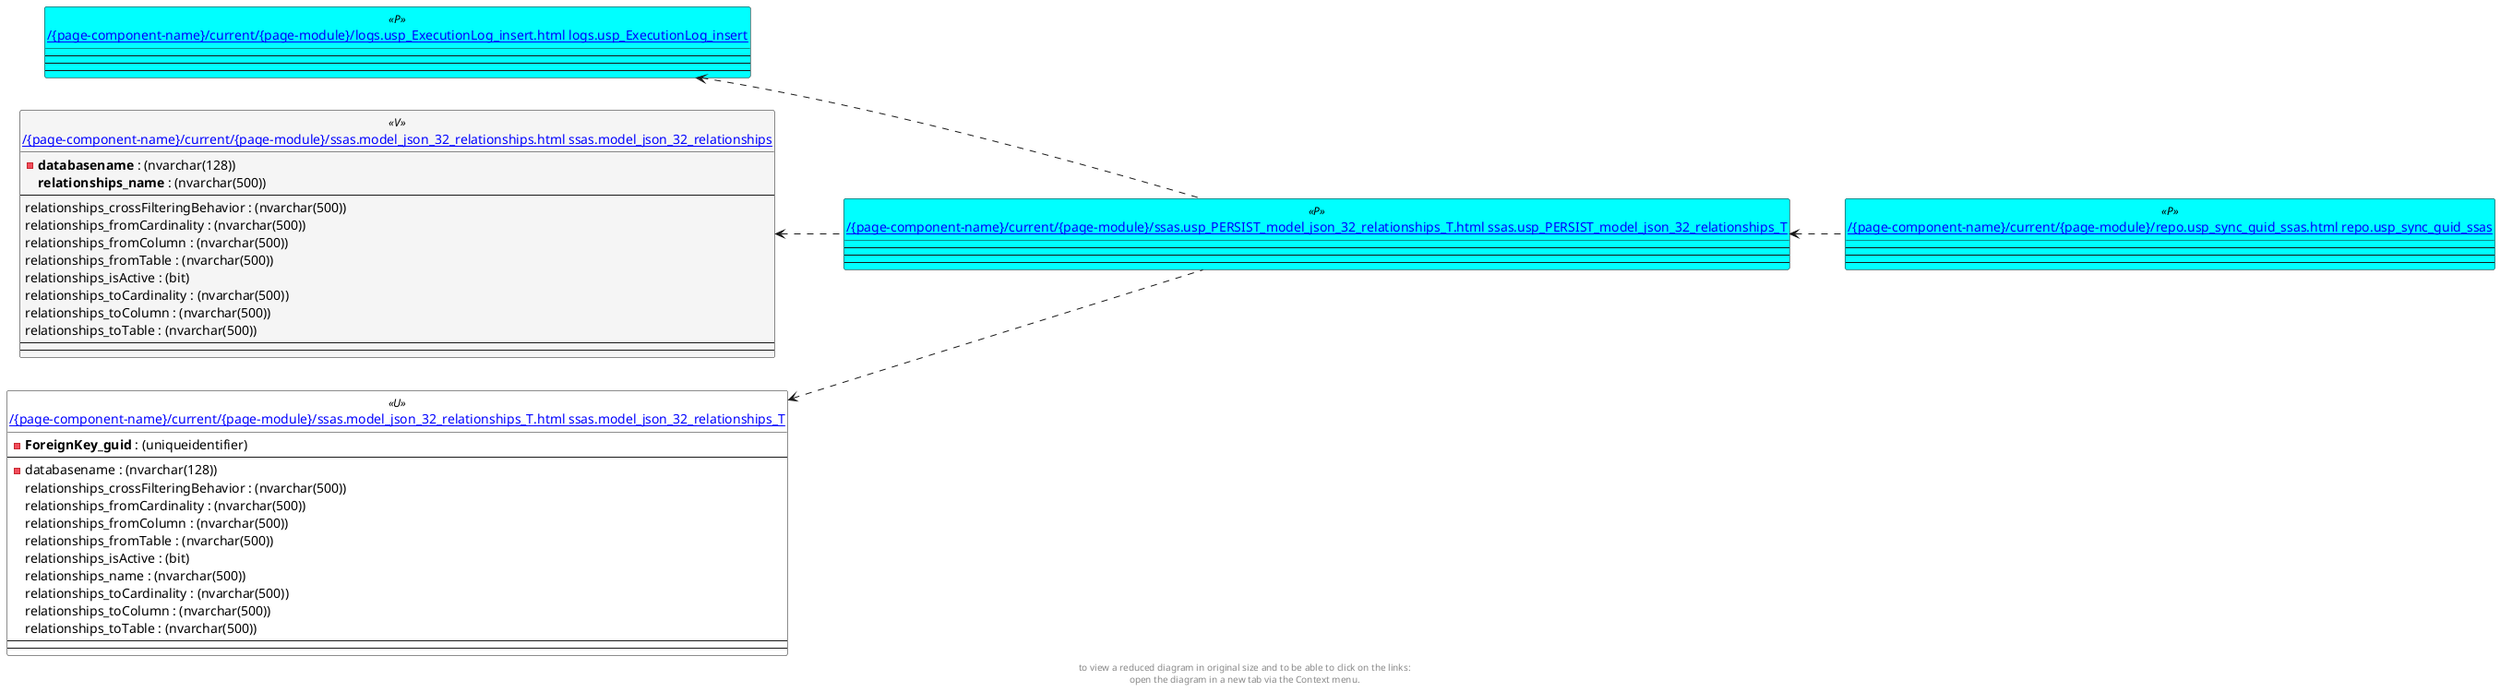 @startuml
left to right direction
'top to bottom direction
hide circle
'avoide "." issues:
set namespaceSeparator none


skinparam class {
  BackgroundColor White
  BackgroundColor<<FN>> Yellow
  BackgroundColor<<FS>> Yellow
  BackgroundColor<<FT>> LightGray
  BackgroundColor<<IF>> Yellow
  BackgroundColor<<IS>> Yellow
  BackgroundColor<<P>> Aqua
  BackgroundColor<<PC>> Aqua
  BackgroundColor<<SN>> Yellow
  BackgroundColor<<SO>> SlateBlue
  BackgroundColor<<TF>> LightGray
  BackgroundColor<<TR>> Tomato
  BackgroundColor<<U>> White
  BackgroundColor<<V>> WhiteSmoke
  BackgroundColor<<X>> Aqua
}


entity "[[{site-url}/{page-component-name}/current/{page-module}/logs.usp_ExecutionLog_insert.html logs.usp_ExecutionLog_insert]]" as logs.usp_ExecutionLog_insert << P >> {
  --
  --
  --
}

entity "[[{site-url}/{page-component-name}/current/{page-module}/repo.usp_sync_guid_ssas.html repo.usp_sync_guid_ssas]]" as repo.usp_sync_guid_ssas << P >> {
  --
  --
  --
}

entity "[[{site-url}/{page-component-name}/current/{page-module}/ssas.model_json_32_relationships.html ssas.model_json_32_relationships]]" as ssas.model_json_32_relationships << V >> {
  - **databasename** : (nvarchar(128))
  **relationships_name** : (nvarchar(500))
  --
  relationships_crossFilteringBehavior : (nvarchar(500))
  relationships_fromCardinality : (nvarchar(500))
  relationships_fromColumn : (nvarchar(500))
  relationships_fromTable : (nvarchar(500))
  relationships_isActive : (bit)
  relationships_toCardinality : (nvarchar(500))
  relationships_toColumn : (nvarchar(500))
  relationships_toTable : (nvarchar(500))
  --
  --
}

entity "[[{site-url}/{page-component-name}/current/{page-module}/ssas.model_json_32_relationships_T.html ssas.model_json_32_relationships_T]]" as ssas.model_json_32_relationships_T << U >> {
  - **ForeignKey_guid** : (uniqueidentifier)
  --
  - databasename : (nvarchar(128))
  relationships_crossFilteringBehavior : (nvarchar(500))
  relationships_fromCardinality : (nvarchar(500))
  relationships_fromColumn : (nvarchar(500))
  relationships_fromTable : (nvarchar(500))
  relationships_isActive : (bit)
  relationships_name : (nvarchar(500))
  relationships_toCardinality : (nvarchar(500))
  relationships_toColumn : (nvarchar(500))
  relationships_toTable : (nvarchar(500))
  --
  --
}

entity "[[{site-url}/{page-component-name}/current/{page-module}/ssas.usp_PERSIST_model_json_32_relationships_T.html ssas.usp_PERSIST_model_json_32_relationships_T]]" as ssas.usp_PERSIST_model_json_32_relationships_T << P >> {
  --
  --
  --
}

logs.usp_ExecutionLog_insert <.. ssas.usp_PERSIST_model_json_32_relationships_T
ssas.model_json_32_relationships <.. ssas.usp_PERSIST_model_json_32_relationships_T
ssas.model_json_32_relationships_T <.. ssas.usp_PERSIST_model_json_32_relationships_T
ssas.usp_PERSIST_model_json_32_relationships_T <.. repo.usp_sync_guid_ssas

footer
to view a reduced diagram in original size and to be able to click on the links:
open the diagram in a new tab via the Context menu.
end footer

@enduml

